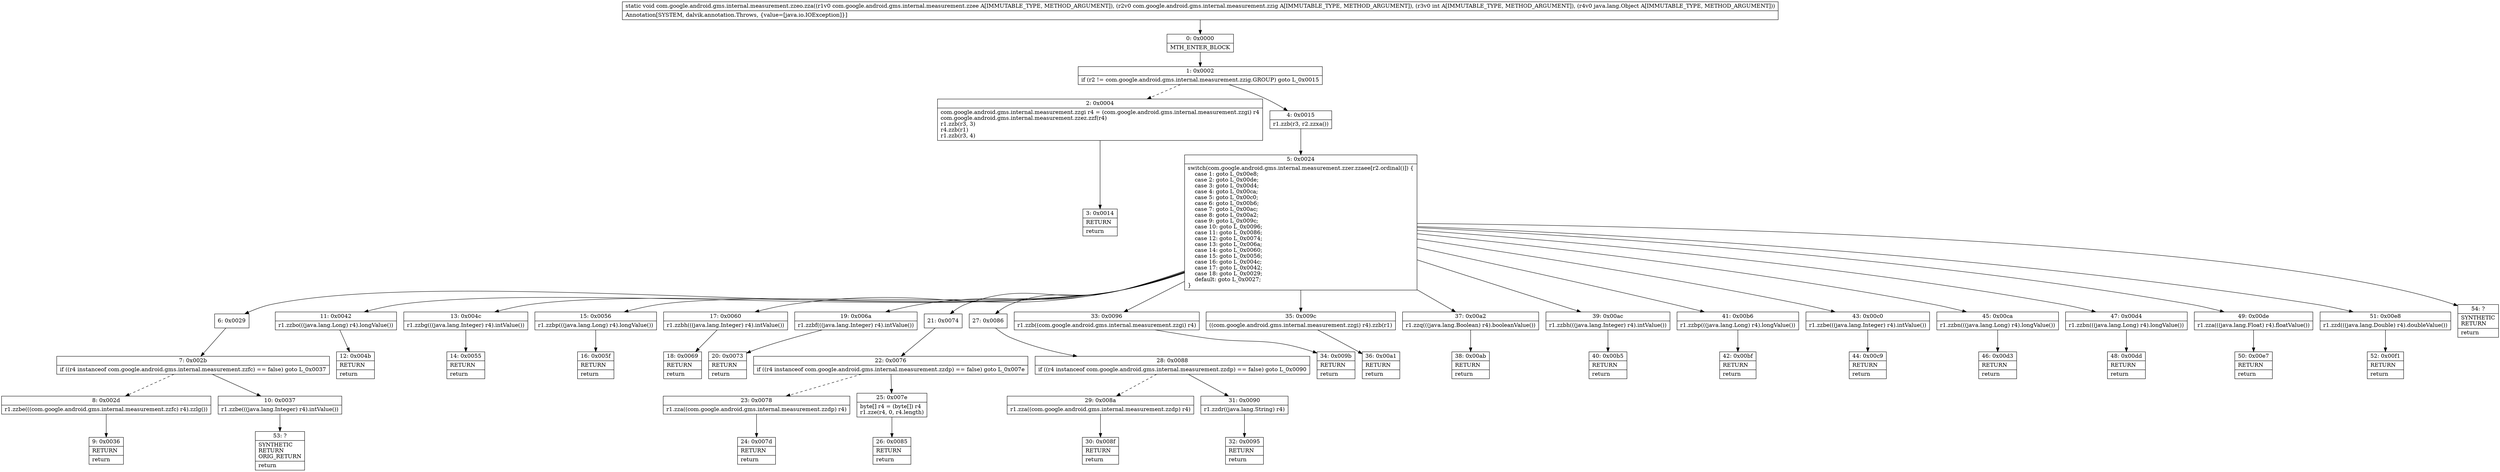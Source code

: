 digraph "CFG forcom.google.android.gms.internal.measurement.zzeo.zza(Lcom\/google\/android\/gms\/internal\/measurement\/zzee;Lcom\/google\/android\/gms\/internal\/measurement\/zzig;ILjava\/lang\/Object;)V" {
Node_0 [shape=record,label="{0\:\ 0x0000|MTH_ENTER_BLOCK\l}"];
Node_1 [shape=record,label="{1\:\ 0x0002|if (r2 != com.google.android.gms.internal.measurement.zzig.GROUP) goto L_0x0015\l}"];
Node_2 [shape=record,label="{2\:\ 0x0004|com.google.android.gms.internal.measurement.zzgi r4 = (com.google.android.gms.internal.measurement.zzgi) r4\lcom.google.android.gms.internal.measurement.zzez.zzf(r4)\lr1.zzb(r3, 3)\lr4.zzb(r1)\lr1.zzb(r3, 4)\l}"];
Node_3 [shape=record,label="{3\:\ 0x0014|RETURN\l|return\l}"];
Node_4 [shape=record,label="{4\:\ 0x0015|r1.zzb(r3, r2.zzxa())\l}"];
Node_5 [shape=record,label="{5\:\ 0x0024|switch(com.google.android.gms.internal.measurement.zzer.zzaee[r2.ordinal()]) \{\l    case 1: goto L_0x00e8;\l    case 2: goto L_0x00de;\l    case 3: goto L_0x00d4;\l    case 4: goto L_0x00ca;\l    case 5: goto L_0x00c0;\l    case 6: goto L_0x00b6;\l    case 7: goto L_0x00ac;\l    case 8: goto L_0x00a2;\l    case 9: goto L_0x009c;\l    case 10: goto L_0x0096;\l    case 11: goto L_0x0086;\l    case 12: goto L_0x0074;\l    case 13: goto L_0x006a;\l    case 14: goto L_0x0060;\l    case 15: goto L_0x0056;\l    case 16: goto L_0x004c;\l    case 17: goto L_0x0042;\l    case 18: goto L_0x0029;\l    default: goto L_0x0027;\l\}\l}"];
Node_6 [shape=record,label="{6\:\ 0x0029}"];
Node_7 [shape=record,label="{7\:\ 0x002b|if ((r4 instanceof com.google.android.gms.internal.measurement.zzfc) == false) goto L_0x0037\l}"];
Node_8 [shape=record,label="{8\:\ 0x002d|r1.zzbe(((com.google.android.gms.internal.measurement.zzfc) r4).zzlg())\l}"];
Node_9 [shape=record,label="{9\:\ 0x0036|RETURN\l|return\l}"];
Node_10 [shape=record,label="{10\:\ 0x0037|r1.zzbe(((java.lang.Integer) r4).intValue())\l}"];
Node_11 [shape=record,label="{11\:\ 0x0042|r1.zzbo(((java.lang.Long) r4).longValue())\l}"];
Node_12 [shape=record,label="{12\:\ 0x004b|RETURN\l|return\l}"];
Node_13 [shape=record,label="{13\:\ 0x004c|r1.zzbg(((java.lang.Integer) r4).intValue())\l}"];
Node_14 [shape=record,label="{14\:\ 0x0055|RETURN\l|return\l}"];
Node_15 [shape=record,label="{15\:\ 0x0056|r1.zzbp(((java.lang.Long) r4).longValue())\l}"];
Node_16 [shape=record,label="{16\:\ 0x005f|RETURN\l|return\l}"];
Node_17 [shape=record,label="{17\:\ 0x0060|r1.zzbh(((java.lang.Integer) r4).intValue())\l}"];
Node_18 [shape=record,label="{18\:\ 0x0069|RETURN\l|return\l}"];
Node_19 [shape=record,label="{19\:\ 0x006a|r1.zzbf(((java.lang.Integer) r4).intValue())\l}"];
Node_20 [shape=record,label="{20\:\ 0x0073|RETURN\l|return\l}"];
Node_21 [shape=record,label="{21\:\ 0x0074}"];
Node_22 [shape=record,label="{22\:\ 0x0076|if ((r4 instanceof com.google.android.gms.internal.measurement.zzdp) == false) goto L_0x007e\l}"];
Node_23 [shape=record,label="{23\:\ 0x0078|r1.zza((com.google.android.gms.internal.measurement.zzdp) r4)\l}"];
Node_24 [shape=record,label="{24\:\ 0x007d|RETURN\l|return\l}"];
Node_25 [shape=record,label="{25\:\ 0x007e|byte[] r4 = (byte[]) r4\lr1.zze(r4, 0, r4.length)\l}"];
Node_26 [shape=record,label="{26\:\ 0x0085|RETURN\l|return\l}"];
Node_27 [shape=record,label="{27\:\ 0x0086}"];
Node_28 [shape=record,label="{28\:\ 0x0088|if ((r4 instanceof com.google.android.gms.internal.measurement.zzdp) == false) goto L_0x0090\l}"];
Node_29 [shape=record,label="{29\:\ 0x008a|r1.zza((com.google.android.gms.internal.measurement.zzdp) r4)\l}"];
Node_30 [shape=record,label="{30\:\ 0x008f|RETURN\l|return\l}"];
Node_31 [shape=record,label="{31\:\ 0x0090|r1.zzdr((java.lang.String) r4)\l}"];
Node_32 [shape=record,label="{32\:\ 0x0095|RETURN\l|return\l}"];
Node_33 [shape=record,label="{33\:\ 0x0096|r1.zzb((com.google.android.gms.internal.measurement.zzgi) r4)\l}"];
Node_34 [shape=record,label="{34\:\ 0x009b|RETURN\l|return\l}"];
Node_35 [shape=record,label="{35\:\ 0x009c|((com.google.android.gms.internal.measurement.zzgi) r4).zzb(r1)\l}"];
Node_36 [shape=record,label="{36\:\ 0x00a1|RETURN\l|return\l}"];
Node_37 [shape=record,label="{37\:\ 0x00a2|r1.zzq(((java.lang.Boolean) r4).booleanValue())\l}"];
Node_38 [shape=record,label="{38\:\ 0x00ab|RETURN\l|return\l}"];
Node_39 [shape=record,label="{39\:\ 0x00ac|r1.zzbh(((java.lang.Integer) r4).intValue())\l}"];
Node_40 [shape=record,label="{40\:\ 0x00b5|RETURN\l|return\l}"];
Node_41 [shape=record,label="{41\:\ 0x00b6|r1.zzbp(((java.lang.Long) r4).longValue())\l}"];
Node_42 [shape=record,label="{42\:\ 0x00bf|RETURN\l|return\l}"];
Node_43 [shape=record,label="{43\:\ 0x00c0|r1.zzbe(((java.lang.Integer) r4).intValue())\l}"];
Node_44 [shape=record,label="{44\:\ 0x00c9|RETURN\l|return\l}"];
Node_45 [shape=record,label="{45\:\ 0x00ca|r1.zzbn(((java.lang.Long) r4).longValue())\l}"];
Node_46 [shape=record,label="{46\:\ 0x00d3|RETURN\l|return\l}"];
Node_47 [shape=record,label="{47\:\ 0x00d4|r1.zzbn(((java.lang.Long) r4).longValue())\l}"];
Node_48 [shape=record,label="{48\:\ 0x00dd|RETURN\l|return\l}"];
Node_49 [shape=record,label="{49\:\ 0x00de|r1.zza(((java.lang.Float) r4).floatValue())\l}"];
Node_50 [shape=record,label="{50\:\ 0x00e7|RETURN\l|return\l}"];
Node_51 [shape=record,label="{51\:\ 0x00e8|r1.zzd(((java.lang.Double) r4).doubleValue())\l}"];
Node_52 [shape=record,label="{52\:\ 0x00f1|RETURN\l|return\l}"];
Node_53 [shape=record,label="{53\:\ ?|SYNTHETIC\lRETURN\lORIG_RETURN\l|return\l}"];
Node_54 [shape=record,label="{54\:\ ?|SYNTHETIC\lRETURN\l|return\l}"];
MethodNode[shape=record,label="{static void com.google.android.gms.internal.measurement.zzeo.zza((r1v0 com.google.android.gms.internal.measurement.zzee A[IMMUTABLE_TYPE, METHOD_ARGUMENT]), (r2v0 com.google.android.gms.internal.measurement.zzig A[IMMUTABLE_TYPE, METHOD_ARGUMENT]), (r3v0 int A[IMMUTABLE_TYPE, METHOD_ARGUMENT]), (r4v0 java.lang.Object A[IMMUTABLE_TYPE, METHOD_ARGUMENT]))  | Annotation[SYSTEM, dalvik.annotation.Throws, \{value=[java.io.IOException]\}]\l}"];
MethodNode -> Node_0;
Node_0 -> Node_1;
Node_1 -> Node_2[style=dashed];
Node_1 -> Node_4;
Node_2 -> Node_3;
Node_4 -> Node_5;
Node_5 -> Node_6;
Node_5 -> Node_11;
Node_5 -> Node_13;
Node_5 -> Node_15;
Node_5 -> Node_17;
Node_5 -> Node_19;
Node_5 -> Node_21;
Node_5 -> Node_27;
Node_5 -> Node_33;
Node_5 -> Node_35;
Node_5 -> Node_37;
Node_5 -> Node_39;
Node_5 -> Node_41;
Node_5 -> Node_43;
Node_5 -> Node_45;
Node_5 -> Node_47;
Node_5 -> Node_49;
Node_5 -> Node_51;
Node_5 -> Node_54;
Node_6 -> Node_7;
Node_7 -> Node_8[style=dashed];
Node_7 -> Node_10;
Node_8 -> Node_9;
Node_10 -> Node_53;
Node_11 -> Node_12;
Node_13 -> Node_14;
Node_15 -> Node_16;
Node_17 -> Node_18;
Node_19 -> Node_20;
Node_21 -> Node_22;
Node_22 -> Node_23[style=dashed];
Node_22 -> Node_25;
Node_23 -> Node_24;
Node_25 -> Node_26;
Node_27 -> Node_28;
Node_28 -> Node_29[style=dashed];
Node_28 -> Node_31;
Node_29 -> Node_30;
Node_31 -> Node_32;
Node_33 -> Node_34;
Node_35 -> Node_36;
Node_37 -> Node_38;
Node_39 -> Node_40;
Node_41 -> Node_42;
Node_43 -> Node_44;
Node_45 -> Node_46;
Node_47 -> Node_48;
Node_49 -> Node_50;
Node_51 -> Node_52;
}

